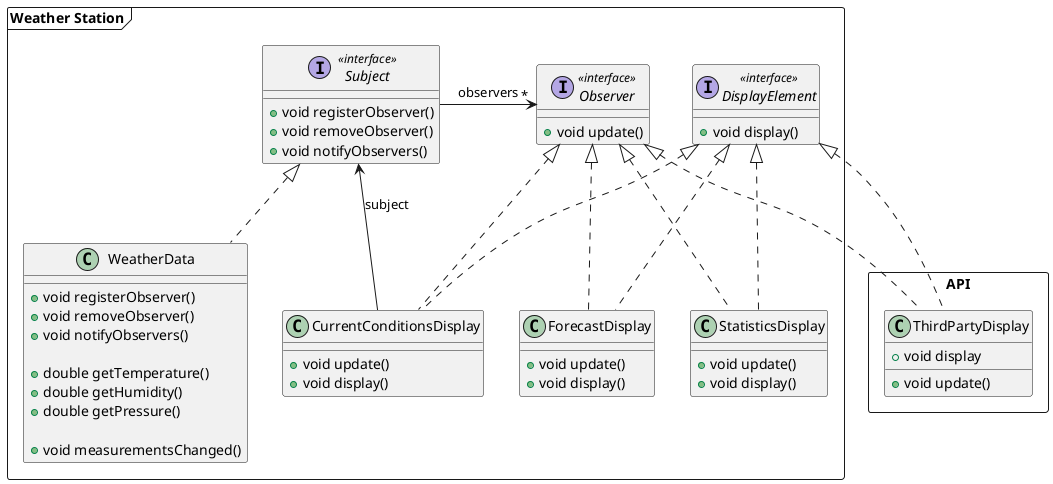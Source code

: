 @startuml

package "Weather Station" <<Frame>> {
interface Subject <<interface>> {
    + void registerObserver()
    + void removeObserver()
    + void notifyObservers()
}

interface Observer <<interface>> {
    + void update()
}

Subject -right-> "*" Observer: observers

interface DisplayElement <<interface>> {
    + void display()
}

class WeatherData {
    + void registerObserver()
    + void removeObserver()
    + void notifyObservers()

    + double getTemperature()
    + double getHumidity()
    + double getPressure()

    + void measurementsChanged()
}
Subject <|.. WeatherData

class CurrentConditionsDisplay {
    + void update()
    + void display()
}
Observer <|.. CurrentConditionsDisplay
DisplayElement <|.. CurrentConditionsDisplay
CurrentConditionsDisplay -left-> Subject: subject

class StatisticsDisplay {
    + void update()
    + void display()
}
Observer <|.. StatisticsDisplay
DisplayElement <|.. StatisticsDisplay

class ForecastDisplay {
    + void update()
    + void display()
}
Observer <|.. ForecastDisplay
DisplayElement <|.. ForecastDisplay
}

package "API" <<Rectangle>> {
class ThirdPartyDisplay {
    + void update()
    + void display
}
Observer <|.. ThirdPartyDisplay
DisplayElement <|.. ThirdPartyDisplay
}

@enduml
